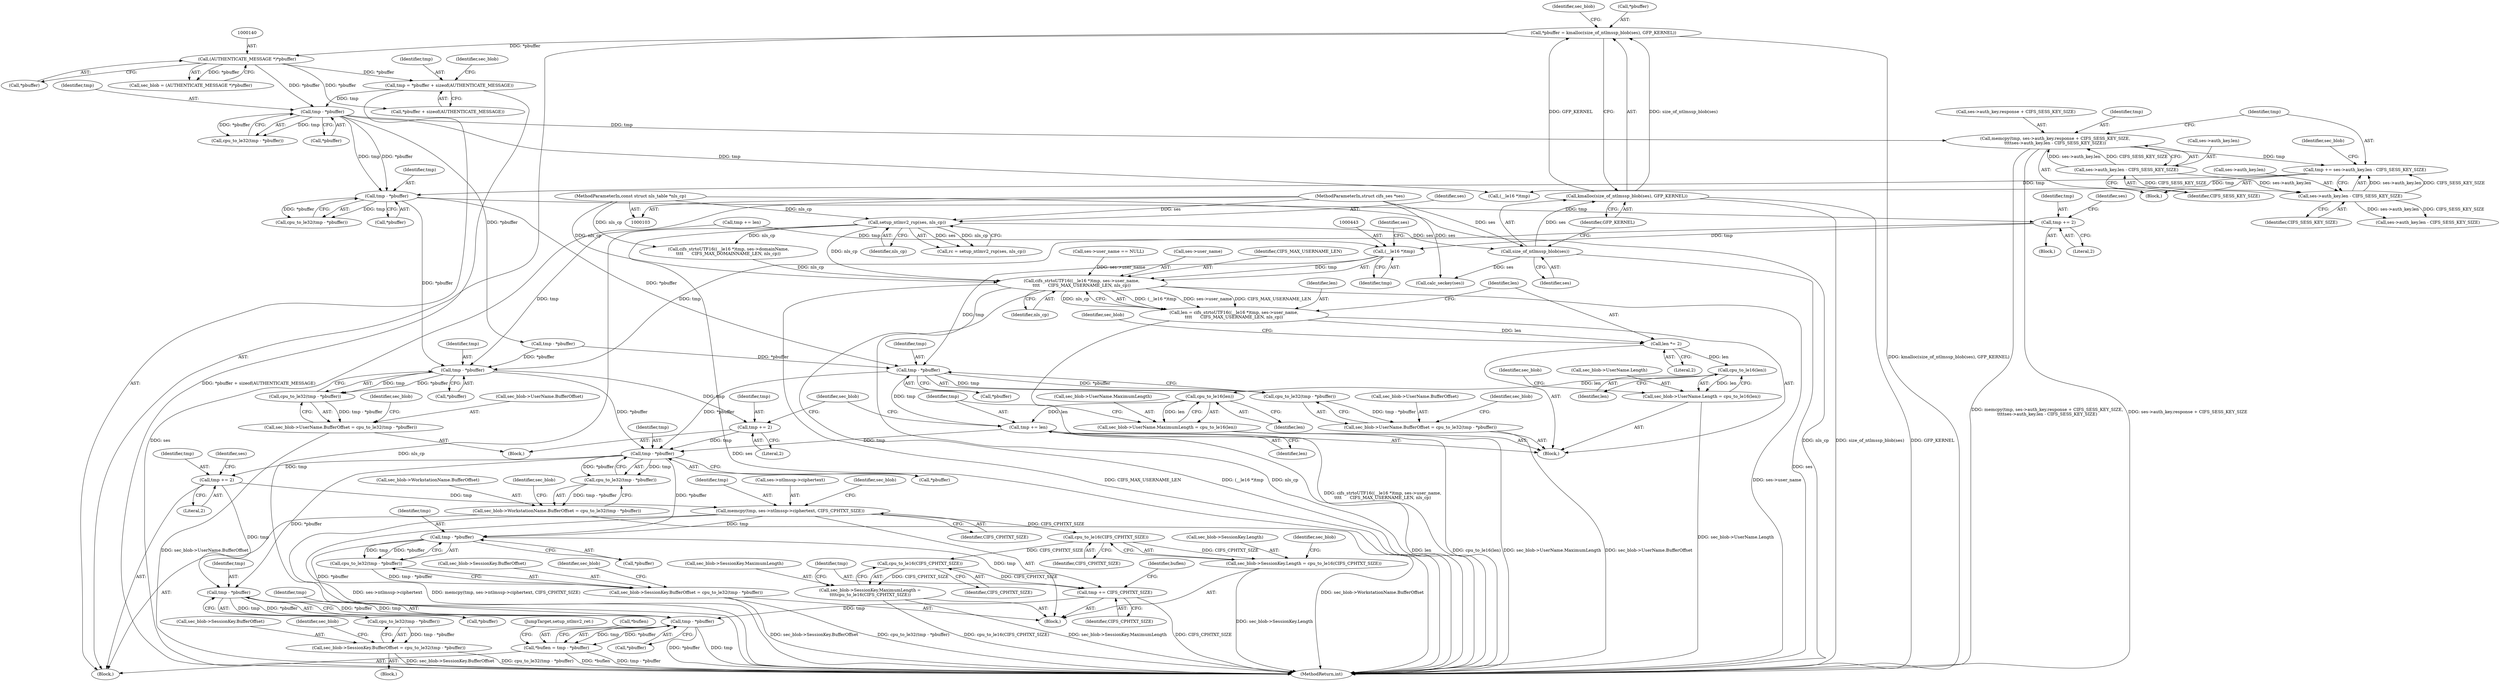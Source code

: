 digraph "0_linux_cabfb3680f78981d26c078a26e5c748531257ebb@pointer" {
"1000351" [label="(Call,tmp += 2)"];
"1000333" [label="(Call,tmp - *pbuffer)"];
"1000239" [label="(Call,tmp - *pbuffer)"];
"1000196" [label="(Call,tmp = *pbuffer + sizeof(AUTHENTICATE_MESSAGE))"];
"1000139" [label="(Call,(AUTHENTICATE_MESSAGE *)*pbuffer)"];
"1000130" [label="(Call,*pbuffer = kmalloc(size_of_ntlmssp_blob(ses), GFP_KERNEL))"];
"1000133" [label="(Call,kmalloc(size_of_ntlmssp_blob(ses), GFP_KERNEL))"];
"1000134" [label="(Call,size_of_ntlmssp_blob(ses))"];
"1000115" [label="(Call,setup_ntlmv2_rsp(ses, nls_cp))"];
"1000106" [label="(MethodParameterIn,struct cifs_ses *ses)"];
"1000107" [label="(MethodParameterIn,const struct nls_table *nls_cp)"];
"1000266" [label="(Call,tmp += ses->auth_key.len - CIFS_SESS_KEY_SIZE)"];
"1000268" [label="(Call,ses->auth_key.len - CIFS_SESS_KEY_SIZE)"];
"1000259" [label="(Call,ses->auth_key.len - CIFS_SESS_KEY_SIZE)"];
"1000250" [label="(Call,memcpy(tmp, ses->auth_key.response + CIFS_SESS_KEY_SIZE,\n\t\t\t\tses->auth_key.len - CIFS_SESS_KEY_SIZE))"];
"1000415" [label="(Call,tmp - *pbuffer)"];
"1000414" [label="(Call,cpu_to_le32(tmp - *pbuffer))"];
"1000408" [label="(Call,sec_blob->UserName.BufferOffset = cpu_to_le32(tmp - *pbuffer))"];
"1000433" [label="(Call,tmp += 2)"];
"1000490" [label="(Call,tmp - *pbuffer)"];
"1000489" [label="(Call,cpu_to_le32(tmp - *pbuffer))"];
"1000483" [label="(Call,sec_blob->WorkstationName.BufferOffset = cpu_to_le32(tmp - *pbuffer))"];
"1000508" [label="(Call,tmp += 2)"];
"1000532" [label="(Call,memcpy(tmp, ses->ntlmssp->ciphertext, CIFS_CPHTXT_SIZE))"];
"1000547" [label="(Call,tmp - *pbuffer)"];
"1000546" [label="(Call,cpu_to_le32(tmp - *pbuffer))"];
"1000540" [label="(Call,sec_blob->SessionKey.BufferOffset = cpu_to_le32(tmp - *pbuffer))"];
"1000567" [label="(Call,tmp += CIFS_CPHTXT_SIZE)"];
"1000600" [label="(Call,tmp - *pbuffer)"];
"1000597" [label="(Call,*buflen = tmp - *pbuffer)"];
"1000557" [label="(Call,cpu_to_le16(CIFS_CPHTXT_SIZE))"];
"1000551" [label="(Call,sec_blob->SessionKey.Length = cpu_to_le16(CIFS_CPHTXT_SIZE))"];
"1000565" [label="(Call,cpu_to_le16(CIFS_CPHTXT_SIZE))"];
"1000559" [label="(Call,sec_blob->SessionKey.MaximumLength =\n\t\t\t\tcpu_to_le16(CIFS_CPHTXT_SIZE))"];
"1000579" [label="(Call,tmp - *pbuffer)"];
"1000578" [label="(Call,cpu_to_le32(tmp - *pbuffer))"];
"1000572" [label="(Call,sec_blob->SessionKey.BufferOffset = cpu_to_le32(tmp - *pbuffer))"];
"1000442" [label="(Call,(__le16 *)tmp)"];
"1000441" [label="(Call,cifs_strtoUTF16((__le16 *)tmp, ses->user_name,\n\t\t\t\t      CIFS_MAX_USERNAME_LEN, nls_cp))"];
"1000439" [label="(Call,len = cifs_strtoUTF16((__le16 *)tmp, ses->user_name,\n\t\t\t\t      CIFS_MAX_USERNAME_LEN, nls_cp))"];
"1000450" [label="(Call,len *= 2)"];
"1000470" [label="(Call,cpu_to_le16(len))"];
"1000464" [label="(Call,sec_blob->UserName.Length = cpu_to_le16(len))"];
"1000478" [label="(Call,cpu_to_le16(len))"];
"1000472" [label="(Call,sec_blob->UserName.MaximumLength = cpu_to_le16(len))"];
"1000480" [label="(Call,tmp += len)"];
"1000460" [label="(Call,tmp - *pbuffer)"];
"1000459" [label="(Call,cpu_to_le32(tmp - *pbuffer))"];
"1000453" [label="(Call,sec_blob->UserName.BufferOffset = cpu_to_le32(tmp - *pbuffer))"];
"1000422" [label="(Identifier,sec_blob)"];
"1000351" [label="(Call,tmp += 2)"];
"1000490" [label="(Call,tmp - *pbuffer)"];
"1000433" [label="(Call,tmp += 2)"];
"1000141" [label="(Call,*pbuffer)"];
"1000491" [label="(Identifier,tmp)"];
"1000353" [label="(Literal,2)"];
"1000440" [label="(Identifier,len)"];
"1000532" [label="(Call,memcpy(tmp, ses->ntlmssp->ciphertext, CIFS_CPHTXT_SIZE))"];
"1000269" [label="(Call,ses->auth_key.len)"];
"1000479" [label="(Identifier,len)"];
"1000415" [label="(Call,tmp - *pbuffer)"];
"1000541" [label="(Call,sec_blob->SessionKey.BufferOffset)"];
"1000551" [label="(Call,sec_blob->SessionKey.Length = cpu_to_le16(CIFS_CPHTXT_SIZE))"];
"1000448" [label="(Identifier,CIFS_MAX_USERNAME_LEN)"];
"1000139" [label="(Call,(AUTHENTICATE_MESSAGE *)*pbuffer)"];
"1000566" [label="(Identifier,CIFS_CPHTXT_SIZE)"];
"1000335" [label="(Call,*pbuffer)"];
"1000531" [label="(Block,)"];
"1000461" [label="(Identifier,tmp)"];
"1000260" [label="(Call,ses->auth_key.len)"];
"1000454" [label="(Call,sec_blob->UserName.BufferOffset)"];
"1000267" [label="(Identifier,tmp)"];
"1000106" [label="(MethodParameterIn,struct cifs_ses *ses)"];
"1000352" [label="(Identifier,tmp)"];
"1000138" [label="(Identifier,sec_blob)"];
"1000486" [label="(Identifier,sec_blob)"];
"1000601" [label="(Identifier,tmp)"];
"1000517" [label="(Identifier,ses)"];
"1000434" [label="(Identifier,tmp)"];
"1000568" [label="(Identifier,tmp)"];
"1000471" [label="(Identifier,len)"];
"1000475" [label="(Identifier,sec_blob)"];
"1000117" [label="(Identifier,nls_cp)"];
"1000251" [label="(Identifier,tmp)"];
"1000409" [label="(Call,sec_blob->UserName.BufferOffset)"];
"1000573" [label="(Call,sec_blob->SessionKey.BufferOffset)"];
"1000274" [label="(Identifier,CIFS_SESS_KEY_SIZE)"];
"1000600" [label="(Call,tmp - *pbuffer)"];
"1000508" [label="(Call,tmp += 2)"];
"1000137" [label="(Call,sec_blob = (AUTHENTICATE_MESSAGE *)*pbuffer)"];
"1000452" [label="(Literal,2)"];
"1000478" [label="(Call,cpu_to_le16(len))"];
"1000435" [label="(Literal,2)"];
"1000268" [label="(Call,ses->auth_key.len - CIFS_SESS_KEY_SIZE)"];
"1000450" [label="(Call,len *= 2)"];
"1000198" [label="(Call,*pbuffer + sizeof(AUTHENTICATE_MESSAGE))"];
"1000449" [label="(Identifier,nls_cp)"];
"1000414" [label="(Call,cpu_to_le32(tmp - *pbuffer))"];
"1000241" [label="(Call,*pbuffer)"];
"1000543" [label="(Identifier,sec_blob)"];
"1000408" [label="(Call,sec_blob->UserName.BufferOffset = cpu_to_le32(tmp - *pbuffer))"];
"1000552" [label="(Call,sec_blob->SessionKey.Length)"];
"1000597" [label="(Call,*buflen = tmp - *pbuffer)"];
"1000548" [label="(Identifier,tmp)"];
"1000266" [label="(Call,tmp += ses->auth_key.len - CIFS_SESS_KEY_SIZE)"];
"1000529" [label="(Call,calc_seckey(ses))"];
"1000578" [label="(Call,cpu_to_le32(tmp - *pbuffer))"];
"1000402" [label="(Call,ses->user_name == NULL)"];
"1000464" [label="(Call,sec_blob->UserName.Length = cpu_to_le16(len))"];
"1000360" [label="(Call,(__le16 *)tmp)"];
"1000115" [label="(Call,setup_ntlmv2_rsp(ses, nls_cp))"];
"1000359" [label="(Call,cifs_strtoUTF16((__le16 *)tmp, ses->domainName,\n\t\t\t\t      CIFS_MAX_DOMAINNAME_LEN, nls_cp))"];
"1000546" [label="(Call,cpu_to_le32(tmp - *pbuffer))"];
"1000581" [label="(Call,*pbuffer)"];
"1000416" [label="(Identifier,tmp)"];
"1000437" [label="(Block,)"];
"1000473" [label="(Call,sec_blob->UserName.MaximumLength)"];
"1000470" [label="(Call,cpu_to_le16(len))"];
"1000113" [label="(Call,rc = setup_ntlmv2_rsp(ses, nls_cp))"];
"1000134" [label="(Call,size_of_ntlmssp_blob(ses))"];
"1000259" [label="(Call,ses->auth_key.len - CIFS_SESS_KEY_SIZE)"];
"1000240" [label="(Identifier,tmp)"];
"1000558" [label="(Identifier,CIFS_CPHTXT_SIZE)"];
"1000196" [label="(Call,tmp = *pbuffer + sizeof(AUTHENTICATE_MESSAGE))"];
"1000559" [label="(Call,sec_blob->SessionKey.MaximumLength =\n\t\t\t\tcpu_to_le16(CIFS_CPHTXT_SIZE))"];
"1000334" [label="(Identifier,tmp)"];
"1000489" [label="(Call,cpu_to_le32(tmp - *pbuffer))"];
"1000554" [label="(Identifier,sec_blob)"];
"1000472" [label="(Call,sec_blob->UserName.MaximumLength = cpu_to_le16(len))"];
"1000265" [label="(Identifier,CIFS_SESS_KEY_SIZE)"];
"1000252" [label="(Call,ses->auth_key.response + CIFS_SESS_KEY_SIZE)"];
"1000580" [label="(Identifier,tmp)"];
"1000460" [label="(Call,tmp - *pbuffer)"];
"1000482" [label="(Identifier,len)"];
"1000572" [label="(Call,sec_blob->SessionKey.BufferOffset = cpu_to_le32(tmp - *pbuffer))"];
"1000451" [label="(Identifier,len)"];
"1000446" [label="(Identifier,ses)"];
"1000509" [label="(Identifier,tmp)"];
"1000481" [label="(Identifier,tmp)"];
"1000332" [label="(Call,cpu_to_le32(tmp - *pbuffer))"];
"1000492" [label="(Call,*pbuffer)"];
"1000607" [label="(MethodReturn,int)"];
"1000510" [label="(Literal,2)"];
"1000480" [label="(Call,tmp += len)"];
"1000557" [label="(Call,cpu_to_le16(CIFS_CPHTXT_SIZE))"];
"1000417" [label="(Call,*pbuffer)"];
"1000579" [label="(Call,tmp - *pbuffer)"];
"1000533" [label="(Identifier,tmp)"];
"1000131" [label="(Call,*pbuffer)"];
"1000249" [label="(Block,)"];
"1000497" [label="(Identifier,sec_blob)"];
"1000444" [label="(Identifier,tmp)"];
"1000453" [label="(Call,sec_blob->UserName.BufferOffset = cpu_to_le32(tmp - *pbuffer))"];
"1000562" [label="(Identifier,sec_blob)"];
"1000278" [label="(Identifier,sec_blob)"];
"1000586" [label="(Identifier,sec_blob)"];
"1000398" [label="(Call,tmp += len)"];
"1000549" [label="(Call,*pbuffer)"];
"1000540" [label="(Call,sec_blob->SessionKey.BufferOffset = cpu_to_le32(tmp - *pbuffer))"];
"1000439" [label="(Call,len = cifs_strtoUTF16((__le16 *)tmp, ses->user_name,\n\t\t\t\t      CIFS_MAX_USERNAME_LEN, nls_cp))"];
"1000445" [label="(Call,ses->user_name)"];
"1000604" [label="(JumpTarget,setup_ntlmv2_ret:)"];
"1000459" [label="(Call,cpu_to_le32(tmp - *pbuffer))"];
"1000205" [label="(Identifier,sec_blob)"];
"1000135" [label="(Identifier,ses)"];
"1000325" [label="(Block,)"];
"1000456" [label="(Identifier,sec_blob)"];
"1000130" [label="(Call,*pbuffer = kmalloc(size_of_ntlmssp_blob(ses), GFP_KERNEL))"];
"1000539" [label="(Identifier,CIFS_CPHTXT_SIZE)"];
"1000465" [label="(Call,sec_blob->UserName.Length)"];
"1000238" [label="(Call,cpu_to_le32(tmp - *pbuffer))"];
"1000404" [label="(Identifier,ses)"];
"1000250" [label="(Call,memcpy(tmp, ses->auth_key.response + CIFS_SESS_KEY_SIZE,\n\t\t\t\tses->auth_key.len - CIFS_SESS_KEY_SIZE))"];
"1000467" [label="(Identifier,sec_blob)"];
"1000602" [label="(Call,*pbuffer)"];
"1000483" [label="(Call,sec_blob->WorkstationName.BufferOffset = cpu_to_le32(tmp - *pbuffer))"];
"1000599" [label="(Identifier,buflen)"];
"1000462" [label="(Call,*pbuffer)"];
"1000567" [label="(Call,tmp += CIFS_CPHTXT_SIZE)"];
"1000197" [label="(Identifier,tmp)"];
"1000442" [label="(Call,(__le16 *)tmp)"];
"1000282" [label="(Call,ses->auth_key.len - CIFS_SESS_KEY_SIZE)"];
"1000571" [label="(Block,)"];
"1000441" [label="(Call,cifs_strtoUTF16((__le16 *)tmp, ses->user_name,\n\t\t\t\t      CIFS_MAX_USERNAME_LEN, nls_cp))"];
"1000107" [label="(MethodParameterIn,const struct nls_table *nls_cp)"];
"1000136" [label="(Identifier,GFP_KERNEL)"];
"1000407" [label="(Block,)"];
"1000565" [label="(Call,cpu_to_le16(CIFS_CPHTXT_SIZE))"];
"1000534" [label="(Call,ses->ntlmssp->ciphertext)"];
"1000560" [label="(Call,sec_blob->SessionKey.MaximumLength)"];
"1000378" [label="(Call,tmp - *pbuffer)"];
"1000484" [label="(Call,sec_blob->WorkstationName.BufferOffset)"];
"1000547" [label="(Call,tmp - *pbuffer)"];
"1000116" [label="(Identifier,ses)"];
"1000133" [label="(Call,kmalloc(size_of_ntlmssp_blob(ses), GFP_KERNEL))"];
"1000333" [label="(Call,tmp - *pbuffer)"];
"1000108" [label="(Block,)"];
"1000239" [label="(Call,tmp - *pbuffer)"];
"1000598" [label="(Call,*buflen)"];
"1000569" [label="(Identifier,CIFS_CPHTXT_SIZE)"];
"1000351" -> "1000325"  [label="AST: "];
"1000351" -> "1000353"  [label="CFG: "];
"1000352" -> "1000351"  [label="AST: "];
"1000353" -> "1000351"  [label="AST: "];
"1000404" -> "1000351"  [label="CFG: "];
"1000333" -> "1000351"  [label="DDG: tmp"];
"1000351" -> "1000415"  [label="DDG: tmp"];
"1000351" -> "1000442"  [label="DDG: tmp"];
"1000333" -> "1000332"  [label="AST: "];
"1000333" -> "1000335"  [label="CFG: "];
"1000334" -> "1000333"  [label="AST: "];
"1000335" -> "1000333"  [label="AST: "];
"1000332" -> "1000333"  [label="CFG: "];
"1000333" -> "1000332"  [label="DDG: tmp"];
"1000333" -> "1000332"  [label="DDG: *pbuffer"];
"1000239" -> "1000333"  [label="DDG: tmp"];
"1000239" -> "1000333"  [label="DDG: *pbuffer"];
"1000266" -> "1000333"  [label="DDG: tmp"];
"1000333" -> "1000415"  [label="DDG: *pbuffer"];
"1000333" -> "1000460"  [label="DDG: *pbuffer"];
"1000239" -> "1000238"  [label="AST: "];
"1000239" -> "1000241"  [label="CFG: "];
"1000240" -> "1000239"  [label="AST: "];
"1000241" -> "1000239"  [label="AST: "];
"1000238" -> "1000239"  [label="CFG: "];
"1000239" -> "1000238"  [label="DDG: tmp"];
"1000239" -> "1000238"  [label="DDG: *pbuffer"];
"1000196" -> "1000239"  [label="DDG: tmp"];
"1000139" -> "1000239"  [label="DDG: *pbuffer"];
"1000239" -> "1000250"  [label="DDG: tmp"];
"1000239" -> "1000360"  [label="DDG: tmp"];
"1000239" -> "1000378"  [label="DDG: *pbuffer"];
"1000196" -> "1000108"  [label="AST: "];
"1000196" -> "1000198"  [label="CFG: "];
"1000197" -> "1000196"  [label="AST: "];
"1000198" -> "1000196"  [label="AST: "];
"1000205" -> "1000196"  [label="CFG: "];
"1000196" -> "1000607"  [label="DDG: *pbuffer + sizeof(AUTHENTICATE_MESSAGE)"];
"1000139" -> "1000196"  [label="DDG: *pbuffer"];
"1000139" -> "1000137"  [label="AST: "];
"1000139" -> "1000141"  [label="CFG: "];
"1000140" -> "1000139"  [label="AST: "];
"1000141" -> "1000139"  [label="AST: "];
"1000137" -> "1000139"  [label="CFG: "];
"1000139" -> "1000137"  [label="DDG: *pbuffer"];
"1000130" -> "1000139"  [label="DDG: *pbuffer"];
"1000139" -> "1000198"  [label="DDG: *pbuffer"];
"1000130" -> "1000108"  [label="AST: "];
"1000130" -> "1000133"  [label="CFG: "];
"1000131" -> "1000130"  [label="AST: "];
"1000133" -> "1000130"  [label="AST: "];
"1000138" -> "1000130"  [label="CFG: "];
"1000130" -> "1000607"  [label="DDG: kmalloc(size_of_ntlmssp_blob(ses), GFP_KERNEL)"];
"1000133" -> "1000130"  [label="DDG: size_of_ntlmssp_blob(ses)"];
"1000133" -> "1000130"  [label="DDG: GFP_KERNEL"];
"1000133" -> "1000136"  [label="CFG: "];
"1000134" -> "1000133"  [label="AST: "];
"1000136" -> "1000133"  [label="AST: "];
"1000133" -> "1000607"  [label="DDG: size_of_ntlmssp_blob(ses)"];
"1000133" -> "1000607"  [label="DDG: GFP_KERNEL"];
"1000134" -> "1000133"  [label="DDG: ses"];
"1000134" -> "1000135"  [label="CFG: "];
"1000135" -> "1000134"  [label="AST: "];
"1000136" -> "1000134"  [label="CFG: "];
"1000134" -> "1000607"  [label="DDG: ses"];
"1000115" -> "1000134"  [label="DDG: ses"];
"1000106" -> "1000134"  [label="DDG: ses"];
"1000134" -> "1000529"  [label="DDG: ses"];
"1000115" -> "1000113"  [label="AST: "];
"1000115" -> "1000117"  [label="CFG: "];
"1000116" -> "1000115"  [label="AST: "];
"1000117" -> "1000115"  [label="AST: "];
"1000113" -> "1000115"  [label="CFG: "];
"1000115" -> "1000607"  [label="DDG: nls_cp"];
"1000115" -> "1000607"  [label="DDG: ses"];
"1000115" -> "1000113"  [label="DDG: ses"];
"1000115" -> "1000113"  [label="DDG: nls_cp"];
"1000106" -> "1000115"  [label="DDG: ses"];
"1000107" -> "1000115"  [label="DDG: nls_cp"];
"1000115" -> "1000359"  [label="DDG: nls_cp"];
"1000115" -> "1000441"  [label="DDG: nls_cp"];
"1000106" -> "1000103"  [label="AST: "];
"1000106" -> "1000607"  [label="DDG: ses"];
"1000106" -> "1000529"  [label="DDG: ses"];
"1000107" -> "1000103"  [label="AST: "];
"1000107" -> "1000607"  [label="DDG: nls_cp"];
"1000107" -> "1000359"  [label="DDG: nls_cp"];
"1000107" -> "1000441"  [label="DDG: nls_cp"];
"1000266" -> "1000249"  [label="AST: "];
"1000266" -> "1000268"  [label="CFG: "];
"1000267" -> "1000266"  [label="AST: "];
"1000268" -> "1000266"  [label="AST: "];
"1000278" -> "1000266"  [label="CFG: "];
"1000268" -> "1000266"  [label="DDG: ses->auth_key.len"];
"1000268" -> "1000266"  [label="DDG: CIFS_SESS_KEY_SIZE"];
"1000250" -> "1000266"  [label="DDG: tmp"];
"1000266" -> "1000360"  [label="DDG: tmp"];
"1000268" -> "1000274"  [label="CFG: "];
"1000269" -> "1000268"  [label="AST: "];
"1000274" -> "1000268"  [label="AST: "];
"1000259" -> "1000268"  [label="DDG: ses->auth_key.len"];
"1000259" -> "1000268"  [label="DDG: CIFS_SESS_KEY_SIZE"];
"1000268" -> "1000282"  [label="DDG: ses->auth_key.len"];
"1000268" -> "1000282"  [label="DDG: CIFS_SESS_KEY_SIZE"];
"1000259" -> "1000250"  [label="AST: "];
"1000259" -> "1000265"  [label="CFG: "];
"1000260" -> "1000259"  [label="AST: "];
"1000265" -> "1000259"  [label="AST: "];
"1000250" -> "1000259"  [label="CFG: "];
"1000259" -> "1000250"  [label="DDG: ses->auth_key.len"];
"1000259" -> "1000250"  [label="DDG: CIFS_SESS_KEY_SIZE"];
"1000250" -> "1000249"  [label="AST: "];
"1000251" -> "1000250"  [label="AST: "];
"1000252" -> "1000250"  [label="AST: "];
"1000267" -> "1000250"  [label="CFG: "];
"1000250" -> "1000607"  [label="DDG: ses->auth_key.response + CIFS_SESS_KEY_SIZE"];
"1000250" -> "1000607"  [label="DDG: memcpy(tmp, ses->auth_key.response + CIFS_SESS_KEY_SIZE,\n\t\t\t\tses->auth_key.len - CIFS_SESS_KEY_SIZE)"];
"1000415" -> "1000414"  [label="AST: "];
"1000415" -> "1000417"  [label="CFG: "];
"1000416" -> "1000415"  [label="AST: "];
"1000417" -> "1000415"  [label="AST: "];
"1000414" -> "1000415"  [label="CFG: "];
"1000415" -> "1000414"  [label="DDG: tmp"];
"1000415" -> "1000414"  [label="DDG: *pbuffer"];
"1000398" -> "1000415"  [label="DDG: tmp"];
"1000378" -> "1000415"  [label="DDG: *pbuffer"];
"1000415" -> "1000433"  [label="DDG: tmp"];
"1000415" -> "1000490"  [label="DDG: *pbuffer"];
"1000414" -> "1000408"  [label="AST: "];
"1000408" -> "1000414"  [label="CFG: "];
"1000414" -> "1000408"  [label="DDG: tmp - *pbuffer"];
"1000408" -> "1000407"  [label="AST: "];
"1000409" -> "1000408"  [label="AST: "];
"1000422" -> "1000408"  [label="CFG: "];
"1000408" -> "1000607"  [label="DDG: sec_blob->UserName.BufferOffset"];
"1000433" -> "1000407"  [label="AST: "];
"1000433" -> "1000435"  [label="CFG: "];
"1000434" -> "1000433"  [label="AST: "];
"1000435" -> "1000433"  [label="AST: "];
"1000486" -> "1000433"  [label="CFG: "];
"1000433" -> "1000490"  [label="DDG: tmp"];
"1000490" -> "1000489"  [label="AST: "];
"1000490" -> "1000492"  [label="CFG: "];
"1000491" -> "1000490"  [label="AST: "];
"1000492" -> "1000490"  [label="AST: "];
"1000489" -> "1000490"  [label="CFG: "];
"1000490" -> "1000489"  [label="DDG: tmp"];
"1000490" -> "1000489"  [label="DDG: *pbuffer"];
"1000480" -> "1000490"  [label="DDG: tmp"];
"1000460" -> "1000490"  [label="DDG: *pbuffer"];
"1000490" -> "1000508"  [label="DDG: tmp"];
"1000490" -> "1000547"  [label="DDG: *pbuffer"];
"1000490" -> "1000579"  [label="DDG: *pbuffer"];
"1000489" -> "1000483"  [label="AST: "];
"1000483" -> "1000489"  [label="CFG: "];
"1000489" -> "1000483"  [label="DDG: tmp - *pbuffer"];
"1000483" -> "1000108"  [label="AST: "];
"1000484" -> "1000483"  [label="AST: "];
"1000497" -> "1000483"  [label="CFG: "];
"1000483" -> "1000607"  [label="DDG: sec_blob->WorkstationName.BufferOffset"];
"1000508" -> "1000108"  [label="AST: "];
"1000508" -> "1000510"  [label="CFG: "];
"1000509" -> "1000508"  [label="AST: "];
"1000510" -> "1000508"  [label="AST: "];
"1000517" -> "1000508"  [label="CFG: "];
"1000508" -> "1000532"  [label="DDG: tmp"];
"1000508" -> "1000579"  [label="DDG: tmp"];
"1000532" -> "1000531"  [label="AST: "];
"1000532" -> "1000539"  [label="CFG: "];
"1000533" -> "1000532"  [label="AST: "];
"1000534" -> "1000532"  [label="AST: "];
"1000539" -> "1000532"  [label="AST: "];
"1000543" -> "1000532"  [label="CFG: "];
"1000532" -> "1000607"  [label="DDG: ses->ntlmssp->ciphertext"];
"1000532" -> "1000607"  [label="DDG: memcpy(tmp, ses->ntlmssp->ciphertext, CIFS_CPHTXT_SIZE)"];
"1000532" -> "1000547"  [label="DDG: tmp"];
"1000532" -> "1000557"  [label="DDG: CIFS_CPHTXT_SIZE"];
"1000547" -> "1000546"  [label="AST: "];
"1000547" -> "1000549"  [label="CFG: "];
"1000548" -> "1000547"  [label="AST: "];
"1000549" -> "1000547"  [label="AST: "];
"1000546" -> "1000547"  [label="CFG: "];
"1000547" -> "1000546"  [label="DDG: tmp"];
"1000547" -> "1000546"  [label="DDG: *pbuffer"];
"1000547" -> "1000567"  [label="DDG: tmp"];
"1000547" -> "1000600"  [label="DDG: *pbuffer"];
"1000546" -> "1000540"  [label="AST: "];
"1000540" -> "1000546"  [label="CFG: "];
"1000546" -> "1000540"  [label="DDG: tmp - *pbuffer"];
"1000540" -> "1000531"  [label="AST: "];
"1000541" -> "1000540"  [label="AST: "];
"1000554" -> "1000540"  [label="CFG: "];
"1000540" -> "1000607"  [label="DDG: cpu_to_le32(tmp - *pbuffer)"];
"1000540" -> "1000607"  [label="DDG: sec_blob->SessionKey.BufferOffset"];
"1000567" -> "1000531"  [label="AST: "];
"1000567" -> "1000569"  [label="CFG: "];
"1000568" -> "1000567"  [label="AST: "];
"1000569" -> "1000567"  [label="AST: "];
"1000599" -> "1000567"  [label="CFG: "];
"1000567" -> "1000607"  [label="DDG: CIFS_CPHTXT_SIZE"];
"1000565" -> "1000567"  [label="DDG: CIFS_CPHTXT_SIZE"];
"1000567" -> "1000600"  [label="DDG: tmp"];
"1000600" -> "1000597"  [label="AST: "];
"1000600" -> "1000602"  [label="CFG: "];
"1000601" -> "1000600"  [label="AST: "];
"1000602" -> "1000600"  [label="AST: "];
"1000597" -> "1000600"  [label="CFG: "];
"1000600" -> "1000607"  [label="DDG: *pbuffer"];
"1000600" -> "1000607"  [label="DDG: tmp"];
"1000600" -> "1000597"  [label="DDG: tmp"];
"1000600" -> "1000597"  [label="DDG: *pbuffer"];
"1000579" -> "1000600"  [label="DDG: tmp"];
"1000579" -> "1000600"  [label="DDG: *pbuffer"];
"1000597" -> "1000108"  [label="AST: "];
"1000598" -> "1000597"  [label="AST: "];
"1000604" -> "1000597"  [label="CFG: "];
"1000597" -> "1000607"  [label="DDG: *buflen"];
"1000597" -> "1000607"  [label="DDG: tmp - *pbuffer"];
"1000557" -> "1000551"  [label="AST: "];
"1000557" -> "1000558"  [label="CFG: "];
"1000558" -> "1000557"  [label="AST: "];
"1000551" -> "1000557"  [label="CFG: "];
"1000557" -> "1000551"  [label="DDG: CIFS_CPHTXT_SIZE"];
"1000557" -> "1000565"  [label="DDG: CIFS_CPHTXT_SIZE"];
"1000551" -> "1000531"  [label="AST: "];
"1000552" -> "1000551"  [label="AST: "];
"1000562" -> "1000551"  [label="CFG: "];
"1000551" -> "1000607"  [label="DDG: sec_blob->SessionKey.Length"];
"1000565" -> "1000559"  [label="AST: "];
"1000565" -> "1000566"  [label="CFG: "];
"1000566" -> "1000565"  [label="AST: "];
"1000559" -> "1000565"  [label="CFG: "];
"1000565" -> "1000559"  [label="DDG: CIFS_CPHTXT_SIZE"];
"1000559" -> "1000531"  [label="AST: "];
"1000560" -> "1000559"  [label="AST: "];
"1000568" -> "1000559"  [label="CFG: "];
"1000559" -> "1000607"  [label="DDG: sec_blob->SessionKey.MaximumLength"];
"1000559" -> "1000607"  [label="DDG: cpu_to_le16(CIFS_CPHTXT_SIZE)"];
"1000579" -> "1000578"  [label="AST: "];
"1000579" -> "1000581"  [label="CFG: "];
"1000580" -> "1000579"  [label="AST: "];
"1000581" -> "1000579"  [label="AST: "];
"1000578" -> "1000579"  [label="CFG: "];
"1000579" -> "1000578"  [label="DDG: tmp"];
"1000579" -> "1000578"  [label="DDG: *pbuffer"];
"1000578" -> "1000572"  [label="AST: "];
"1000572" -> "1000578"  [label="CFG: "];
"1000578" -> "1000572"  [label="DDG: tmp - *pbuffer"];
"1000572" -> "1000571"  [label="AST: "];
"1000573" -> "1000572"  [label="AST: "];
"1000586" -> "1000572"  [label="CFG: "];
"1000572" -> "1000607"  [label="DDG: cpu_to_le32(tmp - *pbuffer)"];
"1000572" -> "1000607"  [label="DDG: sec_blob->SessionKey.BufferOffset"];
"1000442" -> "1000441"  [label="AST: "];
"1000442" -> "1000444"  [label="CFG: "];
"1000443" -> "1000442"  [label="AST: "];
"1000444" -> "1000442"  [label="AST: "];
"1000446" -> "1000442"  [label="CFG: "];
"1000442" -> "1000441"  [label="DDG: tmp"];
"1000398" -> "1000442"  [label="DDG: tmp"];
"1000442" -> "1000460"  [label="DDG: tmp"];
"1000441" -> "1000439"  [label="AST: "];
"1000441" -> "1000449"  [label="CFG: "];
"1000445" -> "1000441"  [label="AST: "];
"1000448" -> "1000441"  [label="AST: "];
"1000449" -> "1000441"  [label="AST: "];
"1000439" -> "1000441"  [label="CFG: "];
"1000441" -> "1000607"  [label="DDG: (__le16 *)tmp"];
"1000441" -> "1000607"  [label="DDG: nls_cp"];
"1000441" -> "1000607"  [label="DDG: ses->user_name"];
"1000441" -> "1000607"  [label="DDG: CIFS_MAX_USERNAME_LEN"];
"1000441" -> "1000439"  [label="DDG: (__le16 *)tmp"];
"1000441" -> "1000439"  [label="DDG: ses->user_name"];
"1000441" -> "1000439"  [label="DDG: CIFS_MAX_USERNAME_LEN"];
"1000441" -> "1000439"  [label="DDG: nls_cp"];
"1000402" -> "1000441"  [label="DDG: ses->user_name"];
"1000359" -> "1000441"  [label="DDG: nls_cp"];
"1000439" -> "1000437"  [label="AST: "];
"1000440" -> "1000439"  [label="AST: "];
"1000451" -> "1000439"  [label="CFG: "];
"1000439" -> "1000607"  [label="DDG: cifs_strtoUTF16((__le16 *)tmp, ses->user_name,\n\t\t\t\t      CIFS_MAX_USERNAME_LEN, nls_cp)"];
"1000439" -> "1000450"  [label="DDG: len"];
"1000450" -> "1000437"  [label="AST: "];
"1000450" -> "1000452"  [label="CFG: "];
"1000451" -> "1000450"  [label="AST: "];
"1000452" -> "1000450"  [label="AST: "];
"1000456" -> "1000450"  [label="CFG: "];
"1000450" -> "1000470"  [label="DDG: len"];
"1000470" -> "1000464"  [label="AST: "];
"1000470" -> "1000471"  [label="CFG: "];
"1000471" -> "1000470"  [label="AST: "];
"1000464" -> "1000470"  [label="CFG: "];
"1000470" -> "1000464"  [label="DDG: len"];
"1000470" -> "1000478"  [label="DDG: len"];
"1000464" -> "1000437"  [label="AST: "];
"1000465" -> "1000464"  [label="AST: "];
"1000475" -> "1000464"  [label="CFG: "];
"1000464" -> "1000607"  [label="DDG: sec_blob->UserName.Length"];
"1000478" -> "1000472"  [label="AST: "];
"1000478" -> "1000479"  [label="CFG: "];
"1000479" -> "1000478"  [label="AST: "];
"1000472" -> "1000478"  [label="CFG: "];
"1000478" -> "1000472"  [label="DDG: len"];
"1000478" -> "1000480"  [label="DDG: len"];
"1000472" -> "1000437"  [label="AST: "];
"1000473" -> "1000472"  [label="AST: "];
"1000481" -> "1000472"  [label="CFG: "];
"1000472" -> "1000607"  [label="DDG: sec_blob->UserName.MaximumLength"];
"1000472" -> "1000607"  [label="DDG: cpu_to_le16(len)"];
"1000480" -> "1000437"  [label="AST: "];
"1000480" -> "1000482"  [label="CFG: "];
"1000481" -> "1000480"  [label="AST: "];
"1000482" -> "1000480"  [label="AST: "];
"1000486" -> "1000480"  [label="CFG: "];
"1000480" -> "1000607"  [label="DDG: len"];
"1000460" -> "1000480"  [label="DDG: tmp"];
"1000460" -> "1000459"  [label="AST: "];
"1000460" -> "1000462"  [label="CFG: "];
"1000461" -> "1000460"  [label="AST: "];
"1000462" -> "1000460"  [label="AST: "];
"1000459" -> "1000460"  [label="CFG: "];
"1000460" -> "1000459"  [label="DDG: tmp"];
"1000460" -> "1000459"  [label="DDG: *pbuffer"];
"1000378" -> "1000460"  [label="DDG: *pbuffer"];
"1000459" -> "1000453"  [label="AST: "];
"1000453" -> "1000459"  [label="CFG: "];
"1000459" -> "1000453"  [label="DDG: tmp - *pbuffer"];
"1000453" -> "1000437"  [label="AST: "];
"1000454" -> "1000453"  [label="AST: "];
"1000467" -> "1000453"  [label="CFG: "];
"1000453" -> "1000607"  [label="DDG: sec_blob->UserName.BufferOffset"];
}
